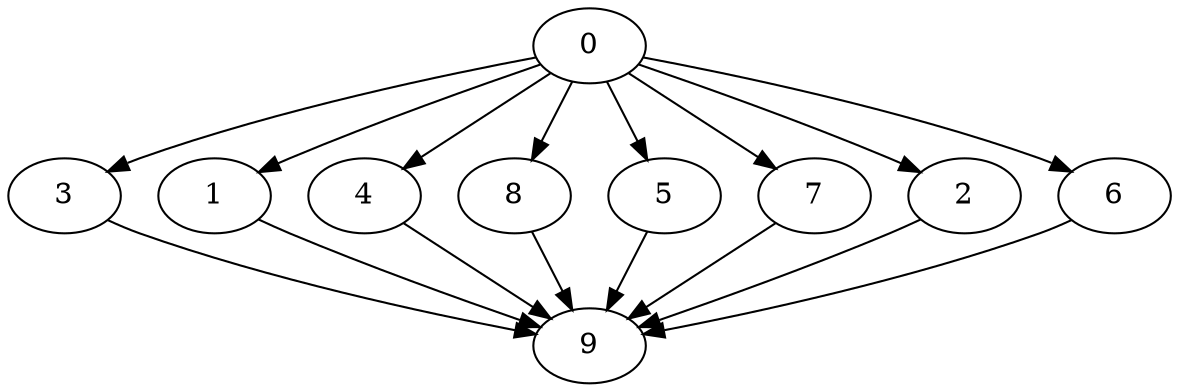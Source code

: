 digraph "Fork_Join_Nodes_10_CCR_1.01_WeightType_Random#1_Heterogeneous-4-2-strong" {
0 [Weight=4];
3 [Weight=7];
1 [Weight=10];
4 [Weight=13];
8 [Weight=11];
5 [Weight=11];
7 [Weight=8];
2 [Weight=7];
6 [Weight=6];
9 [Weight=11];
5 -> 9 [Weight=3];
0 -> 6 [Weight=8];
3 -> 9 [Weight=10];
4 -> 9 [Weight=2];
8 -> 9 [Weight=4];
0 -> 4 [Weight=2];
2 -> 9 [Weight=5];
0 -> 5 [Weight=3];
0 -> 2 [Weight=7];
0 -> 7 [Weight=3];
7 -> 9 [Weight=6];
1 -> 9 [Weight=6];
6 -> 9 [Weight=2];
0 -> 8 [Weight=10];
0 -> 1 [Weight=8];
0 -> 3 [Weight=10];
}
